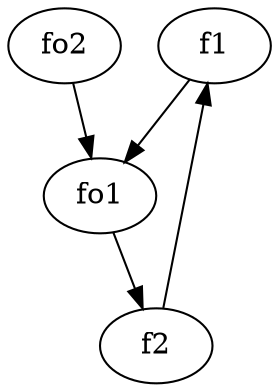 strict digraph  {
f1;
f2;
fo1;
fo2;
f1 -> fo1  [weight=2];
f2 -> f1  [weight=2];
fo1 -> f2  [weight=2];
fo2 -> fo1  [weight=2];
}
